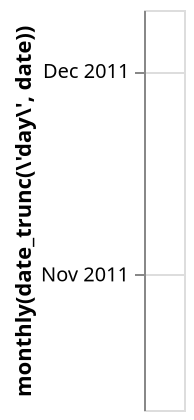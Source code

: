 {
  "$schema": "https://vega.github.io/schema/vega-lite/v6.json",
  "data": {
    "values": [{"monthly(date_trunc('day', date))": "2011-12-10"}, {"monthly(date_trunc('day', date))": "2011-10-12"}]
  },
  "mark": "bar",
  "encoding": {
    "y": {
      "timeUnit": "binnedutcyearmonth",
      "field": "monthly(date_trunc(\\'day\\', date))",
      "type": "temporal"
    }
  }
}
